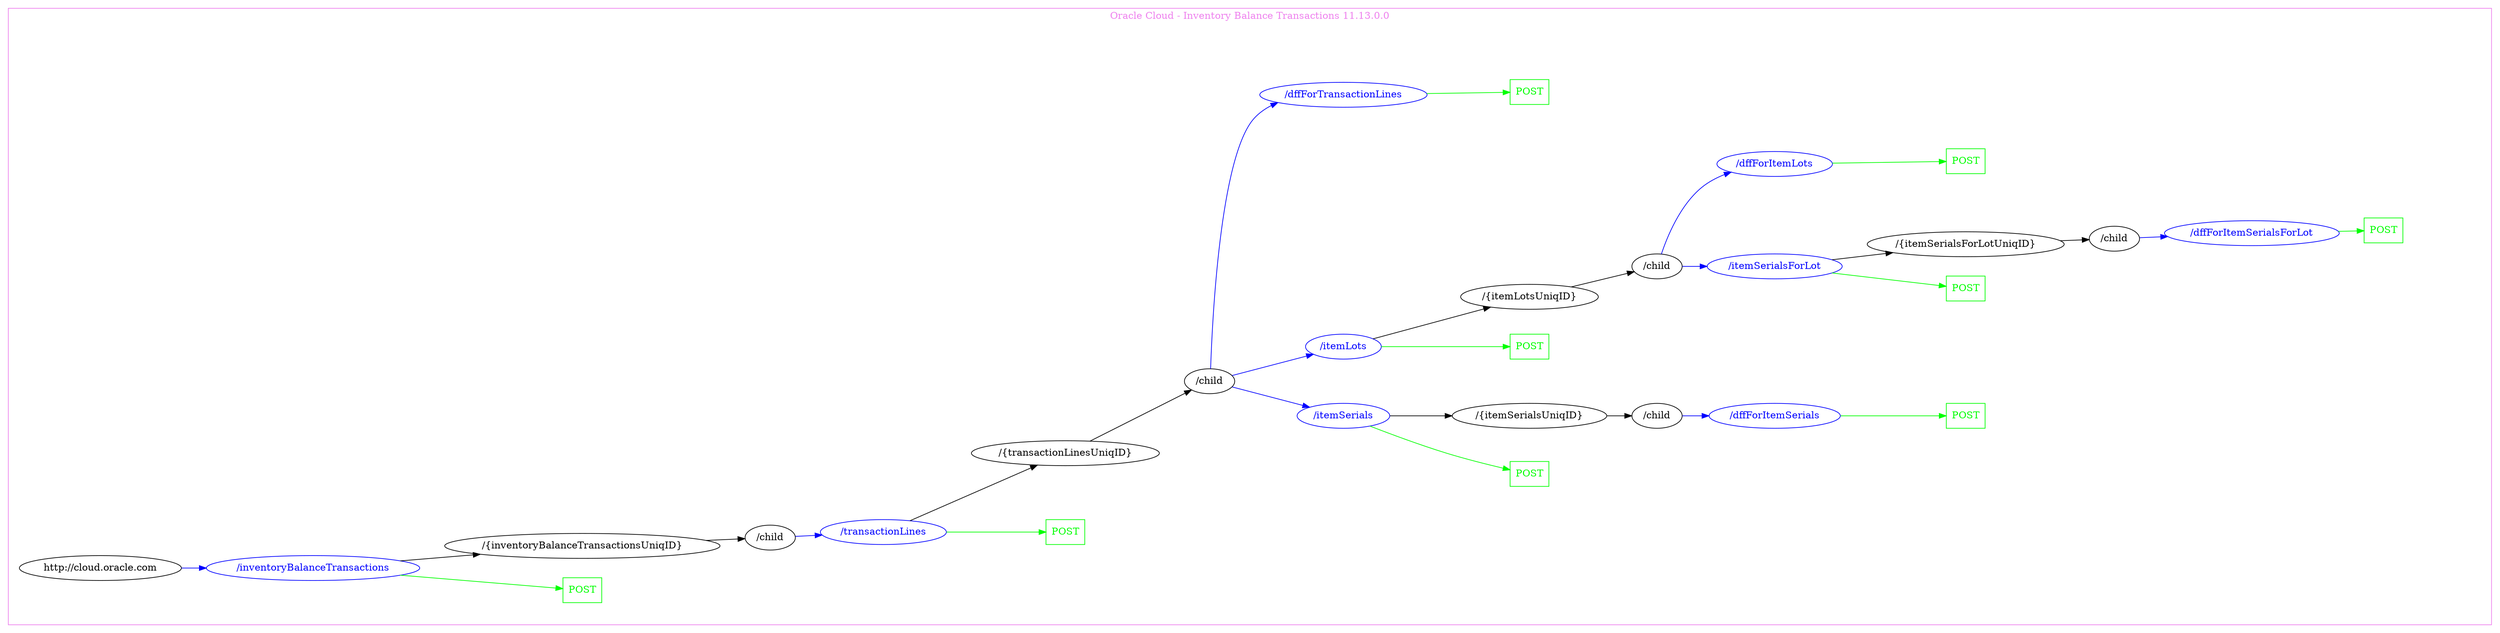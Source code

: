 digraph Cloud_Computing_REST_API {
rankdir="LR";
subgraph cluster_0 {
label="Oracle Cloud - Inventory Balance Transactions 11.13.0.0"
color=violet
fontcolor=violet
subgraph cluster_1 {
label=""
color=white
fontcolor=white
node1 [label="http://cloud.oracle.com", shape="ellipse", color="black", fontcolor="black"]
node1 -> node2 [color="blue", fontcolor="blue"]
subgraph cluster_2 {
label=""
color=white
fontcolor=white
node2 [label="/inventoryBalanceTransactions", shape="ellipse", color="blue", fontcolor="blue"]
node2 -> node3 [color="green", fontcolor="green"]
subgraph cluster_3 {
label=""
color=white
fontcolor=white
node3 [label="POST", shape="box", color="green", fontcolor="green"]
}
node2 -> node4 [color="black", fontcolor="black"]
subgraph cluster_4 {
label=""
color=white
fontcolor=white
node4 [label="/{inventoryBalanceTransactionsUniqID}", shape="ellipse", color="black", fontcolor="black"]
node4 -> node5 [color="black", fontcolor="black"]
subgraph cluster_5 {
label=""
color=white
fontcolor=white
node5 [label="/child", shape="ellipse", color="black", fontcolor="black"]
node5 -> node6 [color="blue", fontcolor="blue"]
subgraph cluster_6 {
label=""
color=white
fontcolor=white
node6 [label="/transactionLines", shape="ellipse", color="blue", fontcolor="blue"]
node6 -> node7 [color="green", fontcolor="green"]
subgraph cluster_7 {
label=""
color=white
fontcolor=white
node7 [label="POST", shape="box", color="green", fontcolor="green"]
}
node6 -> node8 [color="black", fontcolor="black"]
subgraph cluster_8 {
label=""
color=white
fontcolor=white
node8 [label="/{transactionLinesUniqID}", shape="ellipse", color="black", fontcolor="black"]
node8 -> node9 [color="black", fontcolor="black"]
subgraph cluster_9 {
label=""
color=white
fontcolor=white
node9 [label="/child", shape="ellipse", color="black", fontcolor="black"]
node9 -> node10 [color="blue", fontcolor="blue"]
subgraph cluster_10 {
label=""
color=white
fontcolor=white
node10 [label="/itemSerials", shape="ellipse", color="blue", fontcolor="blue"]
node10 -> node11 [color="green", fontcolor="green"]
subgraph cluster_11 {
label=""
color=white
fontcolor=white
node11 [label="POST", shape="box", color="green", fontcolor="green"]
}
node10 -> node12 [color="black", fontcolor="black"]
subgraph cluster_12 {
label=""
color=white
fontcolor=white
node12 [label="/{itemSerialsUniqID}", shape="ellipse", color="black", fontcolor="black"]
node12 -> node13 [color="black", fontcolor="black"]
subgraph cluster_13 {
label=""
color=white
fontcolor=white
node13 [label="/child", shape="ellipse", color="black", fontcolor="black"]
node13 -> node14 [color="blue", fontcolor="blue"]
subgraph cluster_14 {
label=""
color=white
fontcolor=white
node14 [label="/dffForItemSerials", shape="ellipse", color="blue", fontcolor="blue"]
node14 -> node15 [color="green", fontcolor="green"]
subgraph cluster_15 {
label=""
color=white
fontcolor=white
node15 [label="POST", shape="box", color="green", fontcolor="green"]
}
}
}
}
}
node9 -> node16 [color="blue", fontcolor="blue"]
subgraph cluster_16 {
label=""
color=white
fontcolor=white
node16 [label="/itemLots", shape="ellipse", color="blue", fontcolor="blue"]
node16 -> node17 [color="green", fontcolor="green"]
subgraph cluster_17 {
label=""
color=white
fontcolor=white
node17 [label="POST", shape="box", color="green", fontcolor="green"]
}
node16 -> node18 [color="black", fontcolor="black"]
subgraph cluster_18 {
label=""
color=white
fontcolor=white
node18 [label="/{itemLotsUniqID}", shape="ellipse", color="black", fontcolor="black"]
node18 -> node19 [color="black", fontcolor="black"]
subgraph cluster_19 {
label=""
color=white
fontcolor=white
node19 [label="/child", shape="ellipse", color="black", fontcolor="black"]
node19 -> node20 [color="blue", fontcolor="blue"]
subgraph cluster_20 {
label=""
color=white
fontcolor=white
node20 [label="/itemSerialsForLot", shape="ellipse", color="blue", fontcolor="blue"]
node20 -> node21 [color="green", fontcolor="green"]
subgraph cluster_21 {
label=""
color=white
fontcolor=white
node21 [label="POST", shape="box", color="green", fontcolor="green"]
}
node20 -> node22 [color="black", fontcolor="black"]
subgraph cluster_22 {
label=""
color=white
fontcolor=white
node22 [label="/{itemSerialsForLotUniqID}", shape="ellipse", color="black", fontcolor="black"]
node22 -> node23 [color="black", fontcolor="black"]
subgraph cluster_23 {
label=""
color=white
fontcolor=white
node23 [label="/child", shape="ellipse", color="black", fontcolor="black"]
node23 -> node24 [color="blue", fontcolor="blue"]
subgraph cluster_24 {
label=""
color=white
fontcolor=white
node24 [label="/dffForItemSerialsForLot", shape="ellipse", color="blue", fontcolor="blue"]
node24 -> node25 [color="green", fontcolor="green"]
subgraph cluster_25 {
label=""
color=white
fontcolor=white
node25 [label="POST", shape="box", color="green", fontcolor="green"]
}
}
}
}
}
node19 -> node26 [color="blue", fontcolor="blue"]
subgraph cluster_26 {
label=""
color=white
fontcolor=white
node26 [label="/dffForItemLots", shape="ellipse", color="blue", fontcolor="blue"]
node26 -> node27 [color="green", fontcolor="green"]
subgraph cluster_27 {
label=""
color=white
fontcolor=white
node27 [label="POST", shape="box", color="green", fontcolor="green"]
}
}
}
}
}
node9 -> node28 [color="blue", fontcolor="blue"]
subgraph cluster_28 {
label=""
color=white
fontcolor=white
node28 [label="/dffForTransactionLines", shape="ellipse", color="blue", fontcolor="blue"]
node28 -> node29 [color="green", fontcolor="green"]
subgraph cluster_29 {
label=""
color=white
fontcolor=white
node29 [label="POST", shape="box", color="green", fontcolor="green"]
}
}
}
}
}
}
}
}
}
}
}
